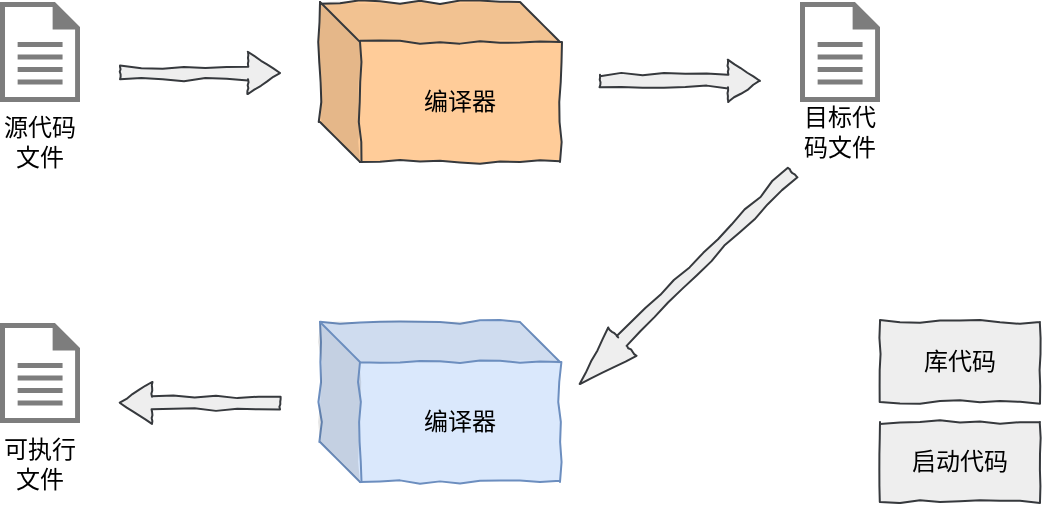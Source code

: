 <mxfile version="10.2.9" type="device"><diagram id="ZMqHYjVSQME9mdfQhd-y" name="Page-1"><mxGraphModel dx="1426" dy="862" grid="1" gridSize="10" guides="1" tooltips="1" connect="1" arrows="1" fold="1" page="1" pageScale="1" pageWidth="827" pageHeight="1169" math="0" shadow="0"><root><mxCell id="0"/><mxCell id="1" parent="0"/><mxCell id="m24vzBFiv_LAm30ObaQZ-3" value="编译器" style="shape=cube;whiteSpace=wrap;html=1;boundedLbl=1;backgroundOutline=1;darkOpacity=0.05;darkOpacity2=0.1;comic=1;fillColor=#ffcc99;strokeColor=#36393d;" vertex="1" parent="1"><mxGeometry x="280" y="320" width="120" height="80" as="geometry"/></mxCell><mxCell id="m24vzBFiv_LAm30ObaQZ-1" value="" style="shadow=0;dashed=0;html=1;strokeColor=none;labelPosition=center;verticalLabelPosition=bottom;verticalAlign=top;align=center;shape=mxgraph.mscae.enterprise.document;fillColor=#7D7D7D;" vertex="1" parent="1"><mxGeometry x="120" y="320" width="40" height="50" as="geometry"/></mxCell><mxCell id="m24vzBFiv_LAm30ObaQZ-2" value="源代码文件" style="text;html=1;strokeColor=none;fillColor=none;align=center;verticalAlign=middle;whiteSpace=wrap;rounded=0;" vertex="1" parent="1"><mxGeometry x="120" y="380" width="40" height="20" as="geometry"/></mxCell><mxCell id="m24vzBFiv_LAm30ObaQZ-5" value="" style="shadow=0;dashed=0;html=1;strokeColor=none;labelPosition=center;verticalLabelPosition=bottom;verticalAlign=top;align=center;shape=mxgraph.mscae.enterprise.document;fillColor=#7D7D7D;" vertex="1" parent="1"><mxGeometry x="520" y="320" width="40" height="50" as="geometry"/></mxCell><mxCell id="m24vzBFiv_LAm30ObaQZ-6" value="目标代码文件" style="text;html=1;strokeColor=none;fillColor=none;align=center;verticalAlign=middle;whiteSpace=wrap;rounded=0;" vertex="1" parent="1"><mxGeometry x="520" y="375" width="40" height="20" as="geometry"/></mxCell><mxCell id="m24vzBFiv_LAm30ObaQZ-10" value="" style="shape=singleArrow;whiteSpace=wrap;html=1;comic=1;fillColor=#eeeeee;strokeColor=#36393d;" vertex="1" parent="1"><mxGeometry x="420" y="349" width="80" height="21" as="geometry"/></mxCell><mxCell id="m24vzBFiv_LAm30ObaQZ-11" value="编译器" style="shape=cube;whiteSpace=wrap;html=1;boundedLbl=1;backgroundOutline=1;darkOpacity=0.05;darkOpacity2=0.1;comic=1;fillColor=#dae8fc;strokeColor=#6c8ebf;" vertex="1" parent="1"><mxGeometry x="280" y="480" width="120" height="80" as="geometry"/></mxCell><mxCell id="m24vzBFiv_LAm30ObaQZ-12" value="" style="shape=singleArrow;direction=south;whiteSpace=wrap;html=1;rotation=45;comic=1;fillColor=#eeeeee;strokeColor=#36393d;" vertex="1" parent="1"><mxGeometry x="453" y="383" width="20" height="150" as="geometry"/></mxCell><mxCell id="m24vzBFiv_LAm30ObaQZ-13" value="库代码" style="rounded=0;whiteSpace=wrap;html=1;comic=1;fillColor=#eeeeee;strokeColor=#36393d;" vertex="1" parent="1"><mxGeometry x="560" y="480" width="80" height="40" as="geometry"/></mxCell><mxCell id="m24vzBFiv_LAm30ObaQZ-14" value="启动代码" style="rounded=0;whiteSpace=wrap;html=1;comic=1;fillColor=#eeeeee;strokeColor=#36393d;" vertex="1" parent="1"><mxGeometry x="560" y="530" width="80" height="40" as="geometry"/></mxCell><mxCell id="m24vzBFiv_LAm30ObaQZ-15" value="" style="shape=singleArrow;whiteSpace=wrap;html=1;comic=1;fillColor=#eeeeee;strokeColor=#36393d;" vertex="1" parent="1"><mxGeometry x="180" y="345" width="80" height="21" as="geometry"/></mxCell><mxCell id="m24vzBFiv_LAm30ObaQZ-16" value="" style="shape=singleArrow;whiteSpace=wrap;html=1;comic=1;rotation=-180;fillColor=#eeeeee;strokeColor=#36393d;" vertex="1" parent="1"><mxGeometry x="180" y="510" width="80" height="21" as="geometry"/></mxCell><mxCell id="m24vzBFiv_LAm30ObaQZ-19" value="" style="shadow=0;dashed=0;html=1;strokeColor=none;labelPosition=center;verticalLabelPosition=bottom;verticalAlign=top;align=center;shape=mxgraph.mscae.enterprise.document;fillColor=#7D7D7D;" vertex="1" parent="1"><mxGeometry x="120" y="480.5" width="40" height="50" as="geometry"/></mxCell><mxCell id="m24vzBFiv_LAm30ObaQZ-20" value="可执行文件" style="text;html=1;strokeColor=none;fillColor=none;align=center;verticalAlign=middle;whiteSpace=wrap;rounded=0;" vertex="1" parent="1"><mxGeometry x="120" y="540.5" width="40" height="20" as="geometry"/></mxCell></root></mxGraphModel></diagram></mxfile>